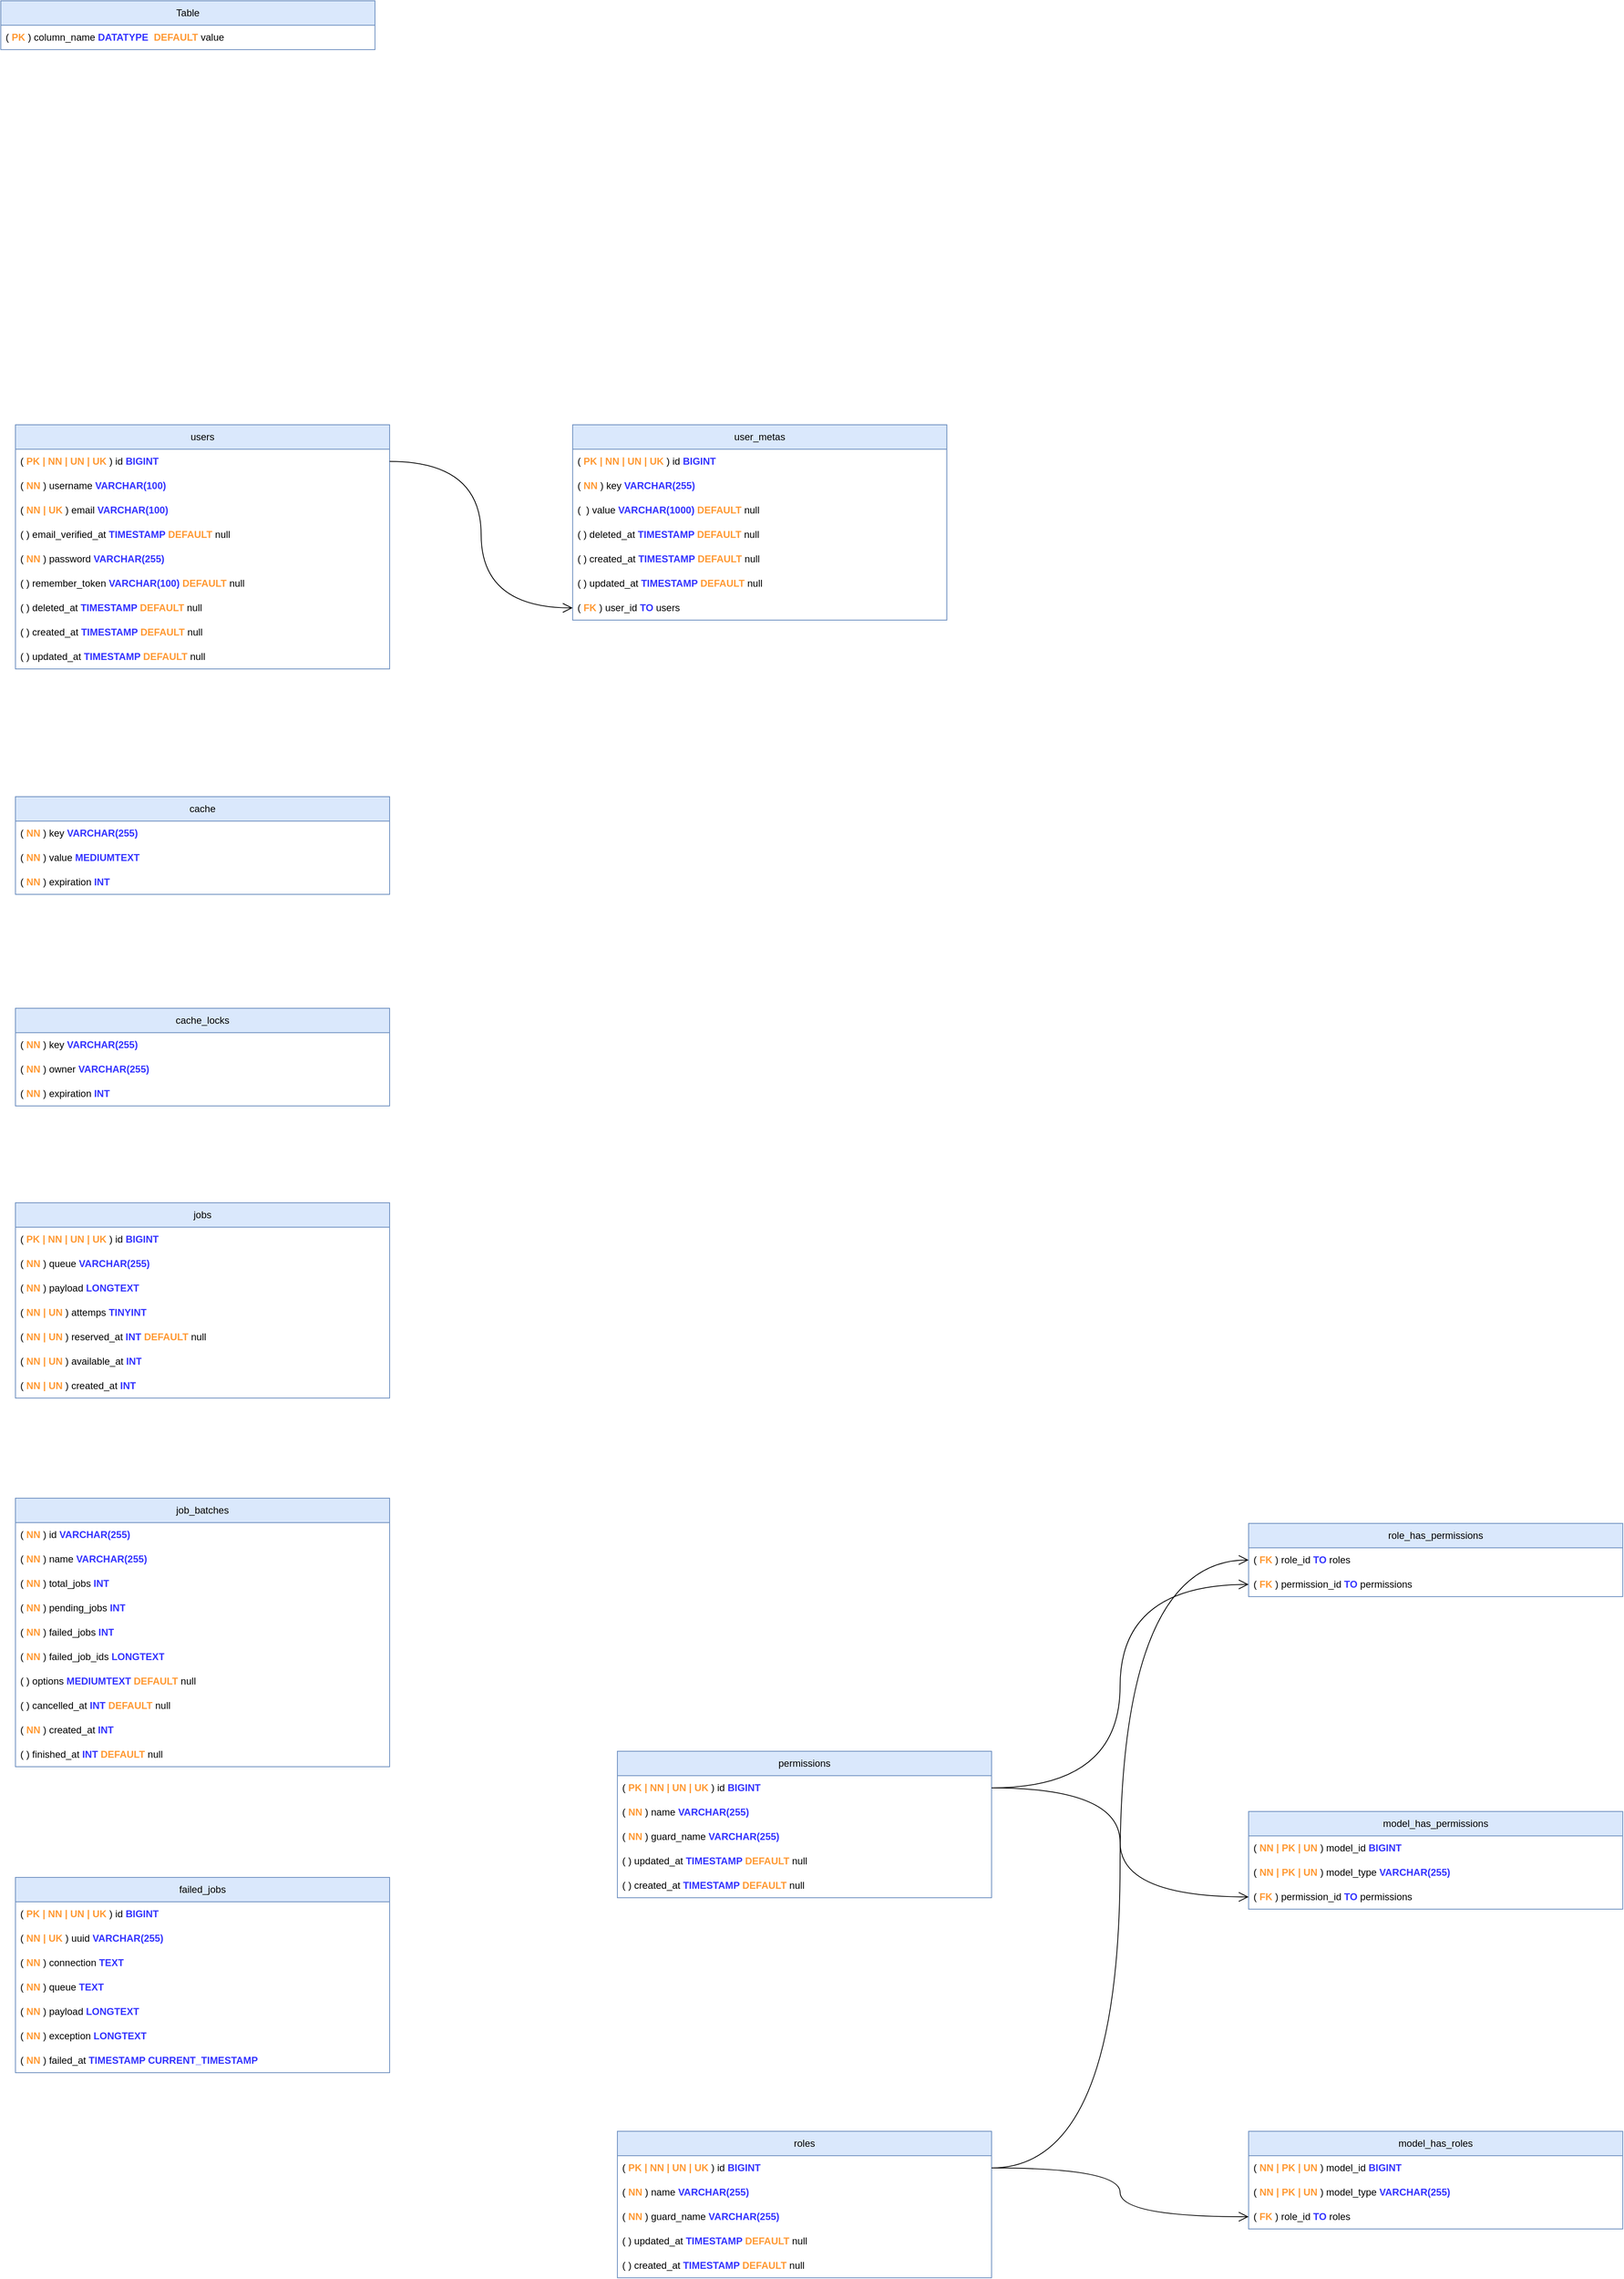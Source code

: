 <mxfile version="24.7.8">
  <diagram name="Page-1" id="3j2AZnARL1HtLY9gGgLd">
    <mxGraphModel dx="5288" dy="3100" grid="0" gridSize="10" guides="1" tooltips="1" connect="1" arrows="1" fold="1" page="0" pageScale="1" pageWidth="850" pageHeight="1100" math="0" shadow="0">
      <root>
        <mxCell id="0" />
        <mxCell id="1" parent="0" />
        <mxCell id="geVRlcG6J-Vu5tAKDh4D-1" value="Table" style="swimlane;fontStyle=0;childLayout=stackLayout;horizontal=1;startSize=30;horizontalStack=0;resizeParent=1;resizeParentMax=0;resizeLast=0;collapsible=1;marginBottom=0;whiteSpace=wrap;html=1;fontFamily=Helvetica;fillColor=#dae8fc;strokeColor=#6c8ebf;" parent="1" vertex="1">
          <mxGeometry x="43" y="-268" width="460" height="60" as="geometry" />
        </mxCell>
        <mxCell id="geVRlcG6J-Vu5tAKDh4D-2" value="(&lt;b&gt;&lt;font color=&quot;#ff9933&quot;&gt; PK &lt;/font&gt;&lt;/b&gt;) column_name &lt;font color=&quot;#3333ff&quot;&gt;&lt;b&gt;DATATYPE&lt;/b&gt;&lt;/font&gt;&amp;nbsp; &lt;font color=&quot;#ff9933&quot;&gt;&lt;b&gt;DEFAULT&lt;/b&gt;&lt;/font&gt; value" style="text;strokeColor=none;fillColor=none;align=left;verticalAlign=middle;spacingLeft=4;spacingRight=4;overflow=hidden;points=[[0,0.5],[1,0.5]];portConstraint=eastwest;rotatable=0;whiteSpace=wrap;html=1;fontFamily=Helvetica;" parent="geVRlcG6J-Vu5tAKDh4D-1" vertex="1">
          <mxGeometry y="30" width="460" height="30" as="geometry" />
        </mxCell>
        <mxCell id="geVRlcG6J-Vu5tAKDh4D-6" value="users" style="swimlane;fontStyle=0;childLayout=stackLayout;horizontal=1;startSize=30;horizontalStack=0;resizeParent=1;resizeParentMax=0;resizeLast=0;collapsible=1;marginBottom=0;whiteSpace=wrap;html=1;fontFamily=Helvetica;fillColor=#dae8fc;strokeColor=#6c8ebf;" parent="1" vertex="1">
          <mxGeometry x="61" y="253" width="460" height="300" as="geometry" />
        </mxCell>
        <mxCell id="geVRlcG6J-Vu5tAKDh4D-7" value="(&lt;b&gt;&lt;font color=&quot;#ff9933&quot;&gt; PK | NN | UN | UK &lt;/font&gt;&lt;/b&gt;) id &lt;font color=&quot;#3333ff&quot;&gt;&lt;b&gt;BIGINT&lt;/b&gt;&lt;/font&gt;" style="text;strokeColor=none;fillColor=none;align=left;verticalAlign=middle;spacingLeft=4;spacingRight=4;overflow=hidden;points=[[0,0.5],[1,0.5]];portConstraint=eastwest;rotatable=0;whiteSpace=wrap;html=1;fontFamily=Helvetica;" parent="geVRlcG6J-Vu5tAKDh4D-6" vertex="1">
          <mxGeometry y="30" width="460" height="30" as="geometry" />
        </mxCell>
        <mxCell id="geVRlcG6J-Vu5tAKDh4D-8" value="(&lt;b&gt;&lt;font color=&quot;#ff9933&quot;&gt; NN &lt;/font&gt;&lt;/b&gt;) username&amp;nbsp;&lt;font color=&quot;#3333ff&quot;&gt;&lt;b&gt;VARCHAR(100)&lt;/b&gt;&lt;/font&gt;" style="text;strokeColor=none;fillColor=none;align=left;verticalAlign=middle;spacingLeft=4;spacingRight=4;overflow=hidden;points=[[0,0.5],[1,0.5]];portConstraint=eastwest;rotatable=0;whiteSpace=wrap;html=1;fontFamily=Helvetica;" parent="geVRlcG6J-Vu5tAKDh4D-6" vertex="1">
          <mxGeometry y="60" width="460" height="30" as="geometry" />
        </mxCell>
        <mxCell id="geVRlcG6J-Vu5tAKDh4D-9" value="(&lt;b&gt;&lt;font color=&quot;#ff9933&quot;&gt; NN | UK &lt;/font&gt;&lt;/b&gt;) email &lt;font color=&quot;#3333ff&quot;&gt;&lt;b&gt;VARCHAR(100)&lt;/b&gt;&lt;/font&gt;" style="text;strokeColor=none;fillColor=none;align=left;verticalAlign=middle;spacingLeft=4;spacingRight=4;overflow=hidden;points=[[0,0.5],[1,0.5]];portConstraint=eastwest;rotatable=0;whiteSpace=wrap;html=1;fontFamily=Helvetica;" parent="geVRlcG6J-Vu5tAKDh4D-6" vertex="1">
          <mxGeometry y="90" width="460" height="30" as="geometry" />
        </mxCell>
        <mxCell id="geVRlcG6J-Vu5tAKDh4D-10" value="(&lt;b&gt;&lt;font color=&quot;#ff9933&quot;&gt; &lt;/font&gt;&lt;/b&gt;) email_verified_at &lt;font color=&quot;#3333ff&quot;&gt;&lt;b&gt;TIMESTAMP &lt;/b&gt;&lt;/font&gt;&lt;font color=&quot;#ff9933&quot;&gt;&lt;b&gt;DEFAULT&lt;/b&gt;&lt;/font&gt; null" style="text;strokeColor=none;fillColor=none;align=left;verticalAlign=middle;spacingLeft=4;spacingRight=4;overflow=hidden;points=[[0,0.5],[1,0.5]];portConstraint=eastwest;rotatable=0;whiteSpace=wrap;html=1;fontFamily=Helvetica;" parent="geVRlcG6J-Vu5tAKDh4D-6" vertex="1">
          <mxGeometry y="120" width="460" height="30" as="geometry" />
        </mxCell>
        <mxCell id="geVRlcG6J-Vu5tAKDh4D-11" value="(&lt;b&gt;&lt;font color=&quot;#ff9933&quot;&gt; NN &lt;/font&gt;&lt;/b&gt;) password &lt;font color=&quot;#3333ff&quot;&gt;&lt;b&gt;VARCHAR(255)&lt;/b&gt;&lt;/font&gt;" style="text;strokeColor=none;fillColor=none;align=left;verticalAlign=middle;spacingLeft=4;spacingRight=4;overflow=hidden;points=[[0,0.5],[1,0.5]];portConstraint=eastwest;rotatable=0;whiteSpace=wrap;html=1;fontFamily=Helvetica;" parent="geVRlcG6J-Vu5tAKDh4D-6" vertex="1">
          <mxGeometry y="150" width="460" height="30" as="geometry" />
        </mxCell>
        <mxCell id="geVRlcG6J-Vu5tAKDh4D-13" value="(&lt;b&gt;&lt;font color=&quot;#ff9933&quot;&gt; &lt;/font&gt;&lt;/b&gt;) remember_token &lt;font color=&quot;#3333ff&quot;&gt;&lt;b&gt;VARCHAR(100) &lt;/b&gt;&lt;/font&gt;&lt;font color=&quot;#ff9933&quot;&gt;&lt;b&gt;DEFAULT&lt;/b&gt;&lt;/font&gt; null" style="text;strokeColor=none;fillColor=none;align=left;verticalAlign=middle;spacingLeft=4;spacingRight=4;overflow=hidden;points=[[0,0.5],[1,0.5]];portConstraint=eastwest;rotatable=0;whiteSpace=wrap;html=1;fontFamily=Helvetica;" parent="geVRlcG6J-Vu5tAKDh4D-6" vertex="1">
          <mxGeometry y="180" width="460" height="30" as="geometry" />
        </mxCell>
        <mxCell id="geVRlcG6J-Vu5tAKDh4D-14" value="(&lt;b&gt;&lt;font color=&quot;#ff9933&quot;&gt; &lt;/font&gt;&lt;/b&gt;) deleted_at &lt;font color=&quot;#3333ff&quot;&gt;&lt;b&gt;TIMESTAMP &lt;/b&gt;&lt;/font&gt;&lt;font color=&quot;#ff9933&quot;&gt;&lt;b&gt;DEFAULT&lt;/b&gt;&lt;/font&gt; null" style="text;strokeColor=none;fillColor=none;align=left;verticalAlign=middle;spacingLeft=4;spacingRight=4;overflow=hidden;points=[[0,0.5],[1,0.5]];portConstraint=eastwest;rotatable=0;whiteSpace=wrap;html=1;fontFamily=Helvetica;" parent="geVRlcG6J-Vu5tAKDh4D-6" vertex="1">
          <mxGeometry y="210" width="460" height="30" as="geometry" />
        </mxCell>
        <mxCell id="geVRlcG6J-Vu5tAKDh4D-15" value="(&lt;b&gt;&lt;font color=&quot;#ff9933&quot;&gt; &lt;/font&gt;&lt;/b&gt;) created_at &lt;font color=&quot;#3333ff&quot;&gt;&lt;b&gt;TIMESTAMP &lt;/b&gt;&lt;/font&gt;&lt;font color=&quot;#ff9933&quot;&gt;&lt;b&gt;DEFAULT&lt;/b&gt;&lt;/font&gt; null" style="text;strokeColor=none;fillColor=none;align=left;verticalAlign=middle;spacingLeft=4;spacingRight=4;overflow=hidden;points=[[0,0.5],[1,0.5]];portConstraint=eastwest;rotatable=0;whiteSpace=wrap;html=1;fontFamily=Helvetica;" parent="geVRlcG6J-Vu5tAKDh4D-6" vertex="1">
          <mxGeometry y="240" width="460" height="30" as="geometry" />
        </mxCell>
        <mxCell id="geVRlcG6J-Vu5tAKDh4D-16" value="(&lt;b&gt;&lt;font color=&quot;#ff9933&quot;&gt; &lt;/font&gt;&lt;/b&gt;) updated_at &lt;font color=&quot;#3333ff&quot;&gt;&lt;b&gt;TIMESTAMP &lt;/b&gt;&lt;/font&gt;&lt;font color=&quot;#ff9933&quot;&gt;&lt;b&gt;DEFAULT&lt;/b&gt;&lt;/font&gt; null" style="text;strokeColor=none;fillColor=none;align=left;verticalAlign=middle;spacingLeft=4;spacingRight=4;overflow=hidden;points=[[0,0.5],[1,0.5]];portConstraint=eastwest;rotatable=0;whiteSpace=wrap;html=1;fontFamily=Helvetica;" parent="geVRlcG6J-Vu5tAKDh4D-6" vertex="1">
          <mxGeometry y="270" width="460" height="30" as="geometry" />
        </mxCell>
        <mxCell id="geVRlcG6J-Vu5tAKDh4D-28" value="cache" style="swimlane;fontStyle=0;childLayout=stackLayout;horizontal=1;startSize=30;horizontalStack=0;resizeParent=1;resizeParentMax=0;resizeLast=0;collapsible=1;marginBottom=0;whiteSpace=wrap;html=1;fontFamily=Helvetica;fillColor=#dae8fc;strokeColor=#6c8ebf;" parent="1" vertex="1">
          <mxGeometry x="61" y="710" width="460" height="120" as="geometry" />
        </mxCell>
        <mxCell id="geVRlcG6J-Vu5tAKDh4D-29" value="(&lt;b&gt;&lt;font color=&quot;#ff9933&quot;&gt; NN &lt;/font&gt;&lt;/b&gt;) key &lt;font color=&quot;#3333ff&quot;&gt;&lt;b&gt;VARCHAR(255)&lt;/b&gt;&lt;/font&gt;" style="text;strokeColor=none;fillColor=none;align=left;verticalAlign=middle;spacingLeft=4;spacingRight=4;overflow=hidden;points=[[0,0.5],[1,0.5]];portConstraint=eastwest;rotatable=0;whiteSpace=wrap;html=1;fontFamily=Helvetica;" parent="geVRlcG6J-Vu5tAKDh4D-28" vertex="1">
          <mxGeometry y="30" width="460" height="30" as="geometry" />
        </mxCell>
        <mxCell id="geVRlcG6J-Vu5tAKDh4D-30" value="(&lt;b&gt;&lt;font color=&quot;#ff9933&quot;&gt; NN &lt;/font&gt;&lt;/b&gt;) value &lt;font color=&quot;#3333ff&quot;&gt;&lt;b&gt;MEDIUMTEXT&lt;/b&gt;&lt;/font&gt;" style="text;strokeColor=none;fillColor=none;align=left;verticalAlign=middle;spacingLeft=4;spacingRight=4;overflow=hidden;points=[[0,0.5],[1,0.5]];portConstraint=eastwest;rotatable=0;whiteSpace=wrap;html=1;fontFamily=Helvetica;" parent="geVRlcG6J-Vu5tAKDh4D-28" vertex="1">
          <mxGeometry y="60" width="460" height="30" as="geometry" />
        </mxCell>
        <mxCell id="geVRlcG6J-Vu5tAKDh4D-31" value="(&lt;b&gt;&lt;font color=&quot;#ff9933&quot;&gt; NN &lt;/font&gt;&lt;/b&gt;) expiration &lt;font color=&quot;#3333ff&quot;&gt;&lt;b&gt;INT&lt;/b&gt;&lt;/font&gt;" style="text;strokeColor=none;fillColor=none;align=left;verticalAlign=middle;spacingLeft=4;spacingRight=4;overflow=hidden;points=[[0,0.5],[1,0.5]];portConstraint=eastwest;rotatable=0;whiteSpace=wrap;html=1;fontFamily=Helvetica;" parent="geVRlcG6J-Vu5tAKDh4D-28" vertex="1">
          <mxGeometry y="90" width="460" height="30" as="geometry" />
        </mxCell>
        <mxCell id="geVRlcG6J-Vu5tAKDh4D-36" value="cache_locks" style="swimlane;fontStyle=0;childLayout=stackLayout;horizontal=1;startSize=30;horizontalStack=0;resizeParent=1;resizeParentMax=0;resizeLast=0;collapsible=1;marginBottom=0;whiteSpace=wrap;html=1;fontFamily=Helvetica;fillColor=#dae8fc;strokeColor=#6c8ebf;" parent="1" vertex="1">
          <mxGeometry x="61" y="970" width="460" height="120" as="geometry" />
        </mxCell>
        <mxCell id="geVRlcG6J-Vu5tAKDh4D-37" value="(&lt;b&gt;&lt;font color=&quot;#ff9933&quot;&gt; NN &lt;/font&gt;&lt;/b&gt;) key &lt;font color=&quot;#3333ff&quot;&gt;&lt;b&gt;VARCHAR(255)&lt;/b&gt;&lt;/font&gt;" style="text;strokeColor=none;fillColor=none;align=left;verticalAlign=middle;spacingLeft=4;spacingRight=4;overflow=hidden;points=[[0,0.5],[1,0.5]];portConstraint=eastwest;rotatable=0;whiteSpace=wrap;html=1;fontFamily=Helvetica;" parent="geVRlcG6J-Vu5tAKDh4D-36" vertex="1">
          <mxGeometry y="30" width="460" height="30" as="geometry" />
        </mxCell>
        <mxCell id="geVRlcG6J-Vu5tAKDh4D-38" value="(&lt;b&gt;&lt;font color=&quot;#ff9933&quot;&gt; NN &lt;/font&gt;&lt;/b&gt;) owner &lt;font color=&quot;#3333ff&quot;&gt;&lt;b&gt;VARCHAR(255)&lt;/b&gt;&lt;/font&gt;" style="text;strokeColor=none;fillColor=none;align=left;verticalAlign=middle;spacingLeft=4;spacingRight=4;overflow=hidden;points=[[0,0.5],[1,0.5]];portConstraint=eastwest;rotatable=0;whiteSpace=wrap;html=1;fontFamily=Helvetica;" parent="geVRlcG6J-Vu5tAKDh4D-36" vertex="1">
          <mxGeometry y="60" width="460" height="30" as="geometry" />
        </mxCell>
        <mxCell id="geVRlcG6J-Vu5tAKDh4D-39" value="(&lt;b&gt;&lt;font color=&quot;#ff9933&quot;&gt; NN &lt;/font&gt;&lt;/b&gt;) expiration &lt;font color=&quot;#3333ff&quot;&gt;&lt;b&gt;INT&lt;/b&gt;&lt;/font&gt;" style="text;strokeColor=none;fillColor=none;align=left;verticalAlign=middle;spacingLeft=4;spacingRight=4;overflow=hidden;points=[[0,0.5],[1,0.5]];portConstraint=eastwest;rotatable=0;whiteSpace=wrap;html=1;fontFamily=Helvetica;" parent="geVRlcG6J-Vu5tAKDh4D-36" vertex="1">
          <mxGeometry y="90" width="460" height="30" as="geometry" />
        </mxCell>
        <mxCell id="geVRlcG6J-Vu5tAKDh4D-41" value="jobs" style="swimlane;fontStyle=0;childLayout=stackLayout;horizontal=1;startSize=30;horizontalStack=0;resizeParent=1;resizeParentMax=0;resizeLast=0;collapsible=1;marginBottom=0;whiteSpace=wrap;html=1;fontFamily=Helvetica;fillColor=#dae8fc;strokeColor=#6c8ebf;" parent="1" vertex="1">
          <mxGeometry x="61" y="1209" width="460" height="240" as="geometry" />
        </mxCell>
        <mxCell id="geVRlcG6J-Vu5tAKDh4D-45" value="(&lt;b&gt;&lt;font color=&quot;#ff9933&quot;&gt; PK | NN | UN | UK &lt;/font&gt;&lt;/b&gt;) id &lt;font color=&quot;#3333ff&quot;&gt;&lt;b&gt;BIGINT&lt;/b&gt;&lt;/font&gt;" style="text;strokeColor=none;fillColor=none;align=left;verticalAlign=middle;spacingLeft=4;spacingRight=4;overflow=hidden;points=[[0,0.5],[1,0.5]];portConstraint=eastwest;rotatable=0;whiteSpace=wrap;html=1;fontFamily=Helvetica;" parent="geVRlcG6J-Vu5tAKDh4D-41" vertex="1">
          <mxGeometry y="30" width="460" height="30" as="geometry" />
        </mxCell>
        <mxCell id="geVRlcG6J-Vu5tAKDh4D-42" value="(&lt;b&gt;&lt;font color=&quot;#ff9933&quot;&gt; NN &lt;/font&gt;&lt;/b&gt;) queue &lt;font color=&quot;#3333ff&quot;&gt;&lt;b&gt;VARCHAR(255)&lt;/b&gt;&lt;/font&gt;" style="text;strokeColor=none;fillColor=none;align=left;verticalAlign=middle;spacingLeft=4;spacingRight=4;overflow=hidden;points=[[0,0.5],[1,0.5]];portConstraint=eastwest;rotatable=0;whiteSpace=wrap;html=1;fontFamily=Helvetica;" parent="geVRlcG6J-Vu5tAKDh4D-41" vertex="1">
          <mxGeometry y="60" width="460" height="30" as="geometry" />
        </mxCell>
        <mxCell id="geVRlcG6J-Vu5tAKDh4D-43" value="(&lt;b&gt;&lt;font color=&quot;#ff9933&quot;&gt; NN &lt;/font&gt;&lt;/b&gt;) payload &lt;font color=&quot;#3333ff&quot;&gt;&lt;b&gt;LONGTEXT&lt;/b&gt;&lt;/font&gt;" style="text;strokeColor=none;fillColor=none;align=left;verticalAlign=middle;spacingLeft=4;spacingRight=4;overflow=hidden;points=[[0,0.5],[1,0.5]];portConstraint=eastwest;rotatable=0;whiteSpace=wrap;html=1;fontFamily=Helvetica;" parent="geVRlcG6J-Vu5tAKDh4D-41" vertex="1">
          <mxGeometry y="90" width="460" height="30" as="geometry" />
        </mxCell>
        <mxCell id="geVRlcG6J-Vu5tAKDh4D-44" value="(&lt;b&gt;&lt;font color=&quot;#ff9933&quot;&gt; NN | UN &lt;/font&gt;&lt;/b&gt;) attemps &lt;font color=&quot;#3333ff&quot;&gt;&lt;b&gt;TINYINT&lt;/b&gt;&lt;/font&gt;" style="text;strokeColor=none;fillColor=none;align=left;verticalAlign=middle;spacingLeft=4;spacingRight=4;overflow=hidden;points=[[0,0.5],[1,0.5]];portConstraint=eastwest;rotatable=0;whiteSpace=wrap;html=1;fontFamily=Helvetica;" parent="geVRlcG6J-Vu5tAKDh4D-41" vertex="1">
          <mxGeometry y="120" width="460" height="30" as="geometry" />
        </mxCell>
        <mxCell id="geVRlcG6J-Vu5tAKDh4D-47" value="(&lt;b&gt;&lt;font color=&quot;#ff9933&quot;&gt; NN | UN &lt;/font&gt;&lt;/b&gt;) reserved_at &lt;font color=&quot;#3333ff&quot;&gt;&lt;b&gt;INT&lt;/b&gt;&lt;/font&gt; &lt;font color=&quot;#3333ff&quot;&gt;&lt;b&gt;&lt;/b&gt;&lt;/font&gt;&lt;font color=&quot;#ff9933&quot;&gt;&lt;b&gt;DEFAULT&lt;/b&gt;&lt;/font&gt; null" style="text;strokeColor=none;fillColor=none;align=left;verticalAlign=middle;spacingLeft=4;spacingRight=4;overflow=hidden;points=[[0,0.5],[1,0.5]];portConstraint=eastwest;rotatable=0;whiteSpace=wrap;html=1;fontFamily=Helvetica;" parent="geVRlcG6J-Vu5tAKDh4D-41" vertex="1">
          <mxGeometry y="150" width="460" height="30" as="geometry" />
        </mxCell>
        <mxCell id="geVRlcG6J-Vu5tAKDh4D-48" value="(&lt;b&gt;&lt;font color=&quot;#ff9933&quot;&gt; NN | UN &lt;/font&gt;&lt;/b&gt;) available_at &lt;font color=&quot;#3333ff&quot;&gt;&lt;b&gt;INT&lt;/b&gt;&lt;/font&gt;" style="text;strokeColor=none;fillColor=none;align=left;verticalAlign=middle;spacingLeft=4;spacingRight=4;overflow=hidden;points=[[0,0.5],[1,0.5]];portConstraint=eastwest;rotatable=0;whiteSpace=wrap;html=1;fontFamily=Helvetica;" parent="geVRlcG6J-Vu5tAKDh4D-41" vertex="1">
          <mxGeometry y="180" width="460" height="30" as="geometry" />
        </mxCell>
        <mxCell id="geVRlcG6J-Vu5tAKDh4D-49" value="(&lt;b&gt;&lt;font color=&quot;#ff9933&quot;&gt; NN | UN &lt;/font&gt;&lt;/b&gt;) created_at &lt;font color=&quot;#3333ff&quot;&gt;&lt;b&gt;INT&lt;/b&gt;&lt;/font&gt;" style="text;strokeColor=none;fillColor=none;align=left;verticalAlign=middle;spacingLeft=4;spacingRight=4;overflow=hidden;points=[[0,0.5],[1,0.5]];portConstraint=eastwest;rotatable=0;whiteSpace=wrap;html=1;fontFamily=Helvetica;" parent="geVRlcG6J-Vu5tAKDh4D-41" vertex="1">
          <mxGeometry y="210" width="460" height="30" as="geometry" />
        </mxCell>
        <mxCell id="geVRlcG6J-Vu5tAKDh4D-50" value="job_batches" style="swimlane;fontStyle=0;childLayout=stackLayout;horizontal=1;startSize=30;horizontalStack=0;resizeParent=1;resizeParentMax=0;resizeLast=0;collapsible=1;marginBottom=0;whiteSpace=wrap;html=1;fontFamily=Helvetica;fillColor=#dae8fc;strokeColor=#6c8ebf;" parent="1" vertex="1">
          <mxGeometry x="61" y="1572" width="460" height="330" as="geometry" />
        </mxCell>
        <mxCell id="geVRlcG6J-Vu5tAKDh4D-58" value="(&lt;b&gt;&lt;font color=&quot;#ff9933&quot;&gt; NN &lt;/font&gt;&lt;/b&gt;) id &lt;font color=&quot;#3333ff&quot;&gt;&lt;b&gt;VARCHAR(255)&lt;/b&gt;&lt;/font&gt;" style="text;strokeColor=none;fillColor=none;align=left;verticalAlign=middle;spacingLeft=4;spacingRight=4;overflow=hidden;points=[[0,0.5],[1,0.5]];portConstraint=eastwest;rotatable=0;whiteSpace=wrap;html=1;fontFamily=Helvetica;" parent="geVRlcG6J-Vu5tAKDh4D-50" vertex="1">
          <mxGeometry y="30" width="460" height="30" as="geometry" />
        </mxCell>
        <mxCell id="geVRlcG6J-Vu5tAKDh4D-59" value="(&lt;b&gt;&lt;font color=&quot;#ff9933&quot;&gt; NN &lt;/font&gt;&lt;/b&gt;) name &lt;font color=&quot;#3333ff&quot;&gt;&lt;b&gt;VARCHAR(255)&lt;/b&gt;&lt;/font&gt;" style="text;strokeColor=none;fillColor=none;align=left;verticalAlign=middle;spacingLeft=4;spacingRight=4;overflow=hidden;points=[[0,0.5],[1,0.5]];portConstraint=eastwest;rotatable=0;whiteSpace=wrap;html=1;fontFamily=Helvetica;" parent="geVRlcG6J-Vu5tAKDh4D-50" vertex="1">
          <mxGeometry y="60" width="460" height="30" as="geometry" />
        </mxCell>
        <mxCell id="geVRlcG6J-Vu5tAKDh4D-60" value="(&lt;b&gt;&lt;font color=&quot;#ff9933&quot;&gt; NN &lt;/font&gt;&lt;/b&gt;) total_jobs &lt;font color=&quot;#3333ff&quot;&gt;&lt;b&gt;INT&lt;/b&gt;&lt;/font&gt;" style="text;strokeColor=none;fillColor=none;align=left;verticalAlign=middle;spacingLeft=4;spacingRight=4;overflow=hidden;points=[[0,0.5],[1,0.5]];portConstraint=eastwest;rotatable=0;whiteSpace=wrap;html=1;fontFamily=Helvetica;" parent="geVRlcG6J-Vu5tAKDh4D-50" vertex="1">
          <mxGeometry y="90" width="460" height="30" as="geometry" />
        </mxCell>
        <mxCell id="geVRlcG6J-Vu5tAKDh4D-61" value="(&lt;b&gt;&lt;font color=&quot;#ff9933&quot;&gt; NN &lt;/font&gt;&lt;/b&gt;) pending_jobs &lt;font color=&quot;#3333ff&quot;&gt;&lt;b&gt;INT&lt;/b&gt;&lt;/font&gt;" style="text;strokeColor=none;fillColor=none;align=left;verticalAlign=middle;spacingLeft=4;spacingRight=4;overflow=hidden;points=[[0,0.5],[1,0.5]];portConstraint=eastwest;rotatable=0;whiteSpace=wrap;html=1;fontFamily=Helvetica;" parent="geVRlcG6J-Vu5tAKDh4D-50" vertex="1">
          <mxGeometry y="120" width="460" height="30" as="geometry" />
        </mxCell>
        <mxCell id="geVRlcG6J-Vu5tAKDh4D-62" value="(&lt;b&gt;&lt;font color=&quot;#ff9933&quot;&gt; NN &lt;/font&gt;&lt;/b&gt;) failed_jobs &lt;font color=&quot;#3333ff&quot;&gt;&lt;b&gt;INT&lt;/b&gt;&lt;/font&gt;" style="text;strokeColor=none;fillColor=none;align=left;verticalAlign=middle;spacingLeft=4;spacingRight=4;overflow=hidden;points=[[0,0.5],[1,0.5]];portConstraint=eastwest;rotatable=0;whiteSpace=wrap;html=1;fontFamily=Helvetica;" parent="geVRlcG6J-Vu5tAKDh4D-50" vertex="1">
          <mxGeometry y="150" width="460" height="30" as="geometry" />
        </mxCell>
        <mxCell id="geVRlcG6J-Vu5tAKDh4D-63" value="(&lt;b&gt;&lt;font color=&quot;#ff9933&quot;&gt; NN &lt;/font&gt;&lt;/b&gt;) failed_job_ids &lt;font color=&quot;#3333ff&quot;&gt;&lt;b&gt;LONGTEXT&lt;/b&gt;&lt;/font&gt;" style="text;strokeColor=none;fillColor=none;align=left;verticalAlign=middle;spacingLeft=4;spacingRight=4;overflow=hidden;points=[[0,0.5],[1,0.5]];portConstraint=eastwest;rotatable=0;whiteSpace=wrap;html=1;fontFamily=Helvetica;" parent="geVRlcG6J-Vu5tAKDh4D-50" vertex="1">
          <mxGeometry y="180" width="460" height="30" as="geometry" />
        </mxCell>
        <mxCell id="geVRlcG6J-Vu5tAKDh4D-65" value="(&lt;b&gt;&lt;font color=&quot;#ff9933&quot;&gt; &lt;/font&gt;&lt;/b&gt;) options &lt;font color=&quot;#3333ff&quot;&gt;&lt;b&gt;MEDIUMTEXT&lt;/b&gt;&lt;/font&gt; &lt;font color=&quot;#ff9933&quot;&gt;&lt;b&gt;DEFAULT&lt;/b&gt;&lt;/font&gt; null" style="text;strokeColor=none;fillColor=none;align=left;verticalAlign=middle;spacingLeft=4;spacingRight=4;overflow=hidden;points=[[0,0.5],[1,0.5]];portConstraint=eastwest;rotatable=0;whiteSpace=wrap;html=1;fontFamily=Helvetica;" parent="geVRlcG6J-Vu5tAKDh4D-50" vertex="1">
          <mxGeometry y="210" width="460" height="30" as="geometry" />
        </mxCell>
        <mxCell id="geVRlcG6J-Vu5tAKDh4D-64" value="(&lt;b&gt;&lt;font color=&quot;#ff9933&quot;&gt; &lt;/font&gt;&lt;/b&gt;) cancelled_at &lt;font color=&quot;#3333ff&quot;&gt;&lt;b&gt;INT &lt;/b&gt;&lt;/font&gt;&lt;font color=&quot;#ff9933&quot;&gt;&lt;b&gt;DEFAULT&lt;/b&gt;&lt;/font&gt; null" style="text;strokeColor=none;fillColor=none;align=left;verticalAlign=middle;spacingLeft=4;spacingRight=4;overflow=hidden;points=[[0,0.5],[1,0.5]];portConstraint=eastwest;rotatable=0;whiteSpace=wrap;html=1;fontFamily=Helvetica;" parent="geVRlcG6J-Vu5tAKDh4D-50" vertex="1">
          <mxGeometry y="240" width="460" height="30" as="geometry" />
        </mxCell>
        <mxCell id="geVRlcG6J-Vu5tAKDh4D-66" value="(&lt;b&gt;&lt;font color=&quot;#ff9933&quot;&gt; NN &lt;/font&gt;&lt;/b&gt;) created_at&lt;font color=&quot;#3333ff&quot;&gt;&lt;b&gt; INT&lt;/b&gt;&lt;/font&gt;" style="text;strokeColor=none;fillColor=none;align=left;verticalAlign=middle;spacingLeft=4;spacingRight=4;overflow=hidden;points=[[0,0.5],[1,0.5]];portConstraint=eastwest;rotatable=0;whiteSpace=wrap;html=1;fontFamily=Helvetica;" parent="geVRlcG6J-Vu5tAKDh4D-50" vertex="1">
          <mxGeometry y="270" width="460" height="30" as="geometry" />
        </mxCell>
        <mxCell id="geVRlcG6J-Vu5tAKDh4D-67" value="(&lt;b&gt;&lt;font color=&quot;#ff9933&quot;&gt; &lt;/font&gt;&lt;/b&gt;) finished_at &lt;font color=&quot;#3333ff&quot;&gt;&lt;b&gt;INT &lt;/b&gt;&lt;/font&gt;&lt;font color=&quot;#ff9933&quot;&gt;&lt;b&gt;DEFAULT&lt;/b&gt;&lt;/font&gt; null" style="text;strokeColor=none;fillColor=none;align=left;verticalAlign=middle;spacingLeft=4;spacingRight=4;overflow=hidden;points=[[0,0.5],[1,0.5]];portConstraint=eastwest;rotatable=0;whiteSpace=wrap;html=1;fontFamily=Helvetica;" parent="geVRlcG6J-Vu5tAKDh4D-50" vertex="1">
          <mxGeometry y="300" width="460" height="30" as="geometry" />
        </mxCell>
        <mxCell id="geVRlcG6J-Vu5tAKDh4D-79" value="failed_jobs" style="swimlane;fontStyle=0;childLayout=stackLayout;horizontal=1;startSize=30;horizontalStack=0;resizeParent=1;resizeParentMax=0;resizeLast=0;collapsible=1;marginBottom=0;whiteSpace=wrap;html=1;fontFamily=Helvetica;fillColor=#dae8fc;strokeColor=#6c8ebf;" parent="1" vertex="1">
          <mxGeometry x="61" y="2038" width="460" height="240" as="geometry" />
        </mxCell>
        <mxCell id="geVRlcG6J-Vu5tAKDh4D-91" value="(&lt;b&gt;&lt;font color=&quot;#ff9933&quot;&gt; PK | NN | UN | UK &lt;/font&gt;&lt;/b&gt;) id &lt;font color=&quot;#3333ff&quot;&gt;&lt;b&gt;BIGINT&lt;/b&gt;&lt;/font&gt;" style="text;strokeColor=none;fillColor=none;align=left;verticalAlign=middle;spacingLeft=4;spacingRight=4;overflow=hidden;points=[[0,0.5],[1,0.5]];portConstraint=eastwest;rotatable=0;whiteSpace=wrap;html=1;fontFamily=Helvetica;" parent="geVRlcG6J-Vu5tAKDh4D-79" vertex="1">
          <mxGeometry y="30" width="460" height="30" as="geometry" />
        </mxCell>
        <mxCell id="geVRlcG6J-Vu5tAKDh4D-81" value="(&lt;b&gt;&lt;font color=&quot;#ff9933&quot;&gt; NN | UK &lt;/font&gt;&lt;/b&gt;) uuid &lt;font color=&quot;#3333ff&quot;&gt;&lt;b&gt;VARCHAR(255)&lt;/b&gt;&lt;/font&gt;" style="text;strokeColor=none;fillColor=none;align=left;verticalAlign=middle;spacingLeft=4;spacingRight=4;overflow=hidden;points=[[0,0.5],[1,0.5]];portConstraint=eastwest;rotatable=0;whiteSpace=wrap;html=1;fontFamily=Helvetica;" parent="geVRlcG6J-Vu5tAKDh4D-79" vertex="1">
          <mxGeometry y="60" width="460" height="30" as="geometry" />
        </mxCell>
        <mxCell id="geVRlcG6J-Vu5tAKDh4D-82" value="(&lt;b&gt;&lt;font color=&quot;#ff9933&quot;&gt; NN &lt;/font&gt;&lt;/b&gt;) connection &lt;font color=&quot;#3333ff&quot;&gt;&lt;b&gt;TEXT&lt;/b&gt;&lt;/font&gt;" style="text;strokeColor=none;fillColor=none;align=left;verticalAlign=middle;spacingLeft=4;spacingRight=4;overflow=hidden;points=[[0,0.5],[1,0.5]];portConstraint=eastwest;rotatable=0;whiteSpace=wrap;html=1;fontFamily=Helvetica;" parent="geVRlcG6J-Vu5tAKDh4D-79" vertex="1">
          <mxGeometry y="90" width="460" height="30" as="geometry" />
        </mxCell>
        <mxCell id="geVRlcG6J-Vu5tAKDh4D-92" value="(&lt;b&gt;&lt;font color=&quot;#ff9933&quot;&gt; NN &lt;/font&gt;&lt;/b&gt;) queue &lt;font color=&quot;#3333ff&quot;&gt;&lt;b&gt;TEXT&lt;/b&gt;&lt;/font&gt;" style="text;strokeColor=none;fillColor=none;align=left;verticalAlign=middle;spacingLeft=4;spacingRight=4;overflow=hidden;points=[[0,0.5],[1,0.5]];portConstraint=eastwest;rotatable=0;whiteSpace=wrap;html=1;fontFamily=Helvetica;" parent="geVRlcG6J-Vu5tAKDh4D-79" vertex="1">
          <mxGeometry y="120" width="460" height="30" as="geometry" />
        </mxCell>
        <mxCell id="geVRlcG6J-Vu5tAKDh4D-93" value="(&lt;b&gt;&lt;font color=&quot;#ff9933&quot;&gt; NN &lt;/font&gt;&lt;/b&gt;) payload &lt;font color=&quot;#3333ff&quot;&gt;&lt;b&gt;LONGTEXT&lt;/b&gt;&lt;/font&gt;" style="text;strokeColor=none;fillColor=none;align=left;verticalAlign=middle;spacingLeft=4;spacingRight=4;overflow=hidden;points=[[0,0.5],[1,0.5]];portConstraint=eastwest;rotatable=0;whiteSpace=wrap;html=1;fontFamily=Helvetica;" parent="geVRlcG6J-Vu5tAKDh4D-79" vertex="1">
          <mxGeometry y="150" width="460" height="30" as="geometry" />
        </mxCell>
        <mxCell id="geVRlcG6J-Vu5tAKDh4D-94" value="(&lt;b&gt;&lt;font color=&quot;#ff9933&quot;&gt; NN &lt;/font&gt;&lt;/b&gt;) exception &lt;font color=&quot;#3333ff&quot;&gt;&lt;b&gt;LONGTEXT&lt;/b&gt;&lt;/font&gt;" style="text;strokeColor=none;fillColor=none;align=left;verticalAlign=middle;spacingLeft=4;spacingRight=4;overflow=hidden;points=[[0,0.5],[1,0.5]];portConstraint=eastwest;rotatable=0;whiteSpace=wrap;html=1;fontFamily=Helvetica;" parent="geVRlcG6J-Vu5tAKDh4D-79" vertex="1">
          <mxGeometry y="180" width="460" height="30" as="geometry" />
        </mxCell>
        <mxCell id="geVRlcG6J-Vu5tAKDh4D-95" value="(&lt;b&gt;&lt;font color=&quot;#ff9933&quot;&gt; NN &lt;/font&gt;&lt;/b&gt;) failed_at &lt;font color=&quot;#3333ff&quot;&gt;&lt;b&gt;TIMESTAMP CURRENT_TIMESTAMP&lt;br&gt;&lt;/b&gt;&lt;/font&gt;" style="text;strokeColor=none;fillColor=none;align=left;verticalAlign=middle;spacingLeft=4;spacingRight=4;overflow=hidden;points=[[0,0.5],[1,0.5]];portConstraint=eastwest;rotatable=0;whiteSpace=wrap;html=1;fontFamily=Helvetica;" parent="geVRlcG6J-Vu5tAKDh4D-79" vertex="1">
          <mxGeometry y="210" width="460" height="30" as="geometry" />
        </mxCell>
        <mxCell id="geVRlcG6J-Vu5tAKDh4D-187" value="permissions" style="swimlane;fontStyle=0;childLayout=stackLayout;horizontal=1;startSize=30;horizontalStack=0;resizeParent=1;resizeParentMax=0;resizeLast=0;collapsible=1;marginBottom=0;whiteSpace=wrap;html=1;fontFamily=Helvetica;fillColor=#dae8fc;strokeColor=#6c8ebf;" parent="1" vertex="1">
          <mxGeometry x="801" y="1883" width="460" height="180" as="geometry" />
        </mxCell>
        <mxCell id="geVRlcG6J-Vu5tAKDh4D-188" value="(&lt;b&gt;&lt;font color=&quot;#ff9933&quot;&gt; PK | NN | UN | UK &lt;/font&gt;&lt;/b&gt;) id &lt;font color=&quot;#3333ff&quot;&gt;&lt;b&gt;BIGINT&lt;/b&gt;&lt;/font&gt;" style="text;strokeColor=none;fillColor=none;align=left;verticalAlign=middle;spacingLeft=4;spacingRight=4;overflow=hidden;points=[[0,0.5],[1,0.5]];portConstraint=eastwest;rotatable=0;whiteSpace=wrap;html=1;fontFamily=Helvetica;" parent="geVRlcG6J-Vu5tAKDh4D-187" vertex="1">
          <mxGeometry y="30" width="460" height="30" as="geometry" />
        </mxCell>
        <mxCell id="geVRlcG6J-Vu5tAKDh4D-194" value="(&lt;b&gt;&lt;font color=&quot;#ff9933&quot;&gt; NN &lt;/font&gt;&lt;/b&gt;) name &lt;font color=&quot;#3333ff&quot;&gt;&lt;b&gt;VARCHAR(255)&lt;/b&gt;&lt;/font&gt;" style="text;strokeColor=none;fillColor=none;align=left;verticalAlign=middle;spacingLeft=4;spacingRight=4;overflow=hidden;points=[[0,0.5],[1,0.5]];portConstraint=eastwest;rotatable=0;whiteSpace=wrap;html=1;fontFamily=Helvetica;" parent="geVRlcG6J-Vu5tAKDh4D-187" vertex="1">
          <mxGeometry y="60" width="460" height="30" as="geometry" />
        </mxCell>
        <mxCell id="geVRlcG6J-Vu5tAKDh4D-195" value="(&lt;b&gt;&lt;font color=&quot;#ff9933&quot;&gt; NN &lt;/font&gt;&lt;/b&gt;) guard_name &lt;font color=&quot;#3333ff&quot;&gt;&lt;b&gt;VARCHAR(255)&lt;/b&gt;&lt;/font&gt;" style="text;strokeColor=none;fillColor=none;align=left;verticalAlign=middle;spacingLeft=4;spacingRight=4;overflow=hidden;points=[[0,0.5],[1,0.5]];portConstraint=eastwest;rotatable=0;whiteSpace=wrap;html=1;fontFamily=Helvetica;" parent="geVRlcG6J-Vu5tAKDh4D-187" vertex="1">
          <mxGeometry y="90" width="460" height="30" as="geometry" />
        </mxCell>
        <mxCell id="geVRlcG6J-Vu5tAKDh4D-197" value="(&lt;b&gt;&lt;font color=&quot;#ff9933&quot;&gt; &lt;/font&gt;&lt;/b&gt;) updated_at &lt;font color=&quot;#3333ff&quot;&gt;&lt;b&gt;TIMESTAMP &lt;/b&gt;&lt;/font&gt;&lt;font color=&quot;#ff9933&quot;&gt;&lt;b&gt;DEFAULT&lt;/b&gt;&lt;/font&gt; null" style="text;strokeColor=none;fillColor=none;align=left;verticalAlign=middle;spacingLeft=4;spacingRight=4;overflow=hidden;points=[[0,0.5],[1,0.5]];portConstraint=eastwest;rotatable=0;whiteSpace=wrap;html=1;fontFamily=Helvetica;" parent="geVRlcG6J-Vu5tAKDh4D-187" vertex="1">
          <mxGeometry y="120" width="460" height="30" as="geometry" />
        </mxCell>
        <mxCell id="geVRlcG6J-Vu5tAKDh4D-196" value="(&lt;b&gt;&lt;font color=&quot;#ff9933&quot;&gt; &lt;/font&gt;&lt;/b&gt;) created_at &lt;font color=&quot;#3333ff&quot;&gt;&lt;b&gt;TIMESTAMP &lt;/b&gt;&lt;/font&gt;&lt;font color=&quot;#ff9933&quot;&gt;&lt;b&gt;DEFAULT&lt;/b&gt;&lt;/font&gt; null" style="text;strokeColor=none;fillColor=none;align=left;verticalAlign=middle;spacingLeft=4;spacingRight=4;overflow=hidden;points=[[0,0.5],[1,0.5]];portConstraint=eastwest;rotatable=0;whiteSpace=wrap;html=1;fontFamily=Helvetica;" parent="geVRlcG6J-Vu5tAKDh4D-187" vertex="1">
          <mxGeometry y="150" width="460" height="30" as="geometry" />
        </mxCell>
        <mxCell id="geVRlcG6J-Vu5tAKDh4D-198" value="roles" style="swimlane;fontStyle=0;childLayout=stackLayout;horizontal=1;startSize=30;horizontalStack=0;resizeParent=1;resizeParentMax=0;resizeLast=0;collapsible=1;marginBottom=0;whiteSpace=wrap;html=1;fontFamily=Helvetica;fillColor=#dae8fc;strokeColor=#6c8ebf;" parent="1" vertex="1">
          <mxGeometry x="801" y="2350" width="460" height="180" as="geometry" />
        </mxCell>
        <mxCell id="geVRlcG6J-Vu5tAKDh4D-199" value="(&lt;b&gt;&lt;font color=&quot;#ff9933&quot;&gt; PK | NN | UN | UK &lt;/font&gt;&lt;/b&gt;) id &lt;font color=&quot;#3333ff&quot;&gt;&lt;b&gt;BIGINT&lt;/b&gt;&lt;/font&gt;" style="text;strokeColor=none;fillColor=none;align=left;verticalAlign=middle;spacingLeft=4;spacingRight=4;overflow=hidden;points=[[0,0.5],[1,0.5]];portConstraint=eastwest;rotatable=0;whiteSpace=wrap;html=1;fontFamily=Helvetica;" parent="geVRlcG6J-Vu5tAKDh4D-198" vertex="1">
          <mxGeometry y="30" width="460" height="30" as="geometry" />
        </mxCell>
        <mxCell id="geVRlcG6J-Vu5tAKDh4D-200" value="(&lt;b&gt;&lt;font color=&quot;#ff9933&quot;&gt; NN &lt;/font&gt;&lt;/b&gt;) name &lt;font color=&quot;#3333ff&quot;&gt;&lt;b&gt;VARCHAR(255)&lt;/b&gt;&lt;/font&gt;" style="text;strokeColor=none;fillColor=none;align=left;verticalAlign=middle;spacingLeft=4;spacingRight=4;overflow=hidden;points=[[0,0.5],[1,0.5]];portConstraint=eastwest;rotatable=0;whiteSpace=wrap;html=1;fontFamily=Helvetica;" parent="geVRlcG6J-Vu5tAKDh4D-198" vertex="1">
          <mxGeometry y="60" width="460" height="30" as="geometry" />
        </mxCell>
        <mxCell id="geVRlcG6J-Vu5tAKDh4D-201" value="(&lt;b&gt;&lt;font color=&quot;#ff9933&quot;&gt; NN &lt;/font&gt;&lt;/b&gt;) guard_name &lt;font color=&quot;#3333ff&quot;&gt;&lt;b&gt;VARCHAR(255)&lt;/b&gt;&lt;/font&gt;" style="text;strokeColor=none;fillColor=none;align=left;verticalAlign=middle;spacingLeft=4;spacingRight=4;overflow=hidden;points=[[0,0.5],[1,0.5]];portConstraint=eastwest;rotatable=0;whiteSpace=wrap;html=1;fontFamily=Helvetica;" parent="geVRlcG6J-Vu5tAKDh4D-198" vertex="1">
          <mxGeometry y="90" width="460" height="30" as="geometry" />
        </mxCell>
        <mxCell id="geVRlcG6J-Vu5tAKDh4D-202" value="(&lt;b&gt;&lt;font color=&quot;#ff9933&quot;&gt; &lt;/font&gt;&lt;/b&gt;) updated_at &lt;font color=&quot;#3333ff&quot;&gt;&lt;b&gt;TIMESTAMP &lt;/b&gt;&lt;/font&gt;&lt;font color=&quot;#ff9933&quot;&gt;&lt;b&gt;DEFAULT&lt;/b&gt;&lt;/font&gt; null" style="text;strokeColor=none;fillColor=none;align=left;verticalAlign=middle;spacingLeft=4;spacingRight=4;overflow=hidden;points=[[0,0.5],[1,0.5]];portConstraint=eastwest;rotatable=0;whiteSpace=wrap;html=1;fontFamily=Helvetica;" parent="geVRlcG6J-Vu5tAKDh4D-198" vertex="1">
          <mxGeometry y="120" width="460" height="30" as="geometry" />
        </mxCell>
        <mxCell id="geVRlcG6J-Vu5tAKDh4D-203" value="(&lt;b&gt;&lt;font color=&quot;#ff9933&quot;&gt; &lt;/font&gt;&lt;/b&gt;) created_at &lt;font color=&quot;#3333ff&quot;&gt;&lt;b&gt;TIMESTAMP &lt;/b&gt;&lt;/font&gt;&lt;font color=&quot;#ff9933&quot;&gt;&lt;b&gt;DEFAULT&lt;/b&gt;&lt;/font&gt; null" style="text;strokeColor=none;fillColor=none;align=left;verticalAlign=middle;spacingLeft=4;spacingRight=4;overflow=hidden;points=[[0,0.5],[1,0.5]];portConstraint=eastwest;rotatable=0;whiteSpace=wrap;html=1;fontFamily=Helvetica;" parent="geVRlcG6J-Vu5tAKDh4D-198" vertex="1">
          <mxGeometry y="150" width="460" height="30" as="geometry" />
        </mxCell>
        <mxCell id="geVRlcG6J-Vu5tAKDh4D-204" value="role_has_permissions" style="swimlane;fontStyle=0;childLayout=stackLayout;horizontal=1;startSize=30;horizontalStack=0;resizeParent=1;resizeParentMax=0;resizeLast=0;collapsible=1;marginBottom=0;whiteSpace=wrap;html=1;fontFamily=Helvetica;fillColor=#dae8fc;strokeColor=#6c8ebf;" parent="1" vertex="1">
          <mxGeometry x="1577" y="1603" width="460" height="90" as="geometry" />
        </mxCell>
        <mxCell id="geVRlcG6J-Vu5tAKDh4D-206" value="(&lt;b&gt;&lt;font color=&quot;#ff9933&quot;&gt; FK &lt;/font&gt;&lt;/b&gt;) role_id &lt;font color=&quot;#3333ff&quot;&gt;&lt;b&gt;TO &lt;/b&gt;&lt;/font&gt;roles" style="text;strokeColor=none;fillColor=none;align=left;verticalAlign=middle;spacingLeft=4;spacingRight=4;overflow=hidden;points=[[0,0.5],[1,0.5]];portConstraint=eastwest;rotatable=0;whiteSpace=wrap;html=1;fontFamily=Helvetica;" parent="geVRlcG6J-Vu5tAKDh4D-204" vertex="1">
          <mxGeometry y="30" width="460" height="30" as="geometry" />
        </mxCell>
        <mxCell id="geVRlcG6J-Vu5tAKDh4D-207" value="(&lt;b&gt;&lt;font color=&quot;#ff9933&quot;&gt; FK &lt;/font&gt;&lt;/b&gt;) permission_id &lt;font color=&quot;#3333ff&quot;&gt;&lt;b&gt;TO &lt;/b&gt;&lt;/font&gt;permissions" style="text;strokeColor=none;fillColor=none;align=left;verticalAlign=middle;spacingLeft=4;spacingRight=4;overflow=hidden;points=[[0,0.5],[1,0.5]];portConstraint=eastwest;rotatable=0;whiteSpace=wrap;html=1;fontFamily=Helvetica;" parent="geVRlcG6J-Vu5tAKDh4D-204" vertex="1">
          <mxGeometry y="60" width="460" height="30" as="geometry" />
        </mxCell>
        <mxCell id="geVRlcG6J-Vu5tAKDh4D-208" style="edgeStyle=orthogonalEdgeStyle;shape=connector;curved=1;rounded=0;orthogonalLoop=1;jettySize=auto;html=1;exitX=1;exitY=0.5;exitDx=0;exitDy=0;entryX=0;entryY=0.5;entryDx=0;entryDy=0;strokeColor=default;align=center;verticalAlign=middle;fontFamily=Architects Daughter;fontSource=https%3A%2F%2Ffonts.googleapis.com%2Fcss%3Ffamily%3DArchitects%2BDaughter;fontSize=16;fontColor=default;labelBackgroundColor=default;startSize=10;endArrow=open;endSize=10;sourcePerimeterSpacing=8;targetPerimeterSpacing=8;" parent="1" source="geVRlcG6J-Vu5tAKDh4D-188" target="geVRlcG6J-Vu5tAKDh4D-207" edge="1">
          <mxGeometry relative="1" as="geometry" />
        </mxCell>
        <mxCell id="geVRlcG6J-Vu5tAKDh4D-209" style="edgeStyle=orthogonalEdgeStyle;shape=connector;curved=1;rounded=0;orthogonalLoop=1;jettySize=auto;html=1;exitX=1;exitY=0.5;exitDx=0;exitDy=0;entryX=0;entryY=0.5;entryDx=0;entryDy=0;strokeColor=default;align=center;verticalAlign=middle;fontFamily=Architects Daughter;fontSource=https%3A%2F%2Ffonts.googleapis.com%2Fcss%3Ffamily%3DArchitects%2BDaughter;fontSize=16;fontColor=default;labelBackgroundColor=default;startSize=10;endArrow=open;endSize=10;sourcePerimeterSpacing=8;targetPerimeterSpacing=8;" parent="1" source="geVRlcG6J-Vu5tAKDh4D-199" target="geVRlcG6J-Vu5tAKDh4D-206" edge="1">
          <mxGeometry relative="1" as="geometry" />
        </mxCell>
        <mxCell id="geVRlcG6J-Vu5tAKDh4D-216" value="model_has_permissions" style="swimlane;fontStyle=0;childLayout=stackLayout;horizontal=1;startSize=30;horizontalStack=0;resizeParent=1;resizeParentMax=0;resizeLast=0;collapsible=1;marginBottom=0;whiteSpace=wrap;html=1;fontFamily=Helvetica;fillColor=#dae8fc;strokeColor=#6c8ebf;" parent="1" vertex="1">
          <mxGeometry x="1577" y="1957" width="460" height="120" as="geometry" />
        </mxCell>
        <mxCell id="geVRlcG6J-Vu5tAKDh4D-217" value="(&lt;b&gt;&lt;font color=&quot;#ff9933&quot;&gt; NN | PK | UN &lt;/font&gt;&lt;/b&gt;) model_id &lt;font color=&quot;#3333ff&quot;&gt;&lt;b&gt;BIGINT&lt;/b&gt;&lt;/font&gt;" style="text;strokeColor=none;fillColor=none;align=left;verticalAlign=middle;spacingLeft=4;spacingRight=4;overflow=hidden;points=[[0,0.5],[1,0.5]];portConstraint=eastwest;rotatable=0;whiteSpace=wrap;html=1;fontFamily=Helvetica;" parent="geVRlcG6J-Vu5tAKDh4D-216" vertex="1">
          <mxGeometry y="30" width="460" height="30" as="geometry" />
        </mxCell>
        <mxCell id="geVRlcG6J-Vu5tAKDh4D-219" value="(&lt;b&gt;&lt;font color=&quot;#ff9933&quot;&gt; NN | PK | UN &lt;/font&gt;&lt;/b&gt;) model_type &lt;font color=&quot;#3333ff&quot;&gt;&lt;b&gt;VARCHAR(255)&lt;/b&gt;&lt;/font&gt;" style="text;strokeColor=none;fillColor=none;align=left;verticalAlign=middle;spacingLeft=4;spacingRight=4;overflow=hidden;points=[[0,0.5],[1,0.5]];portConstraint=eastwest;rotatable=0;whiteSpace=wrap;html=1;fontFamily=Helvetica;" parent="geVRlcG6J-Vu5tAKDh4D-216" vertex="1">
          <mxGeometry y="60" width="460" height="30" as="geometry" />
        </mxCell>
        <mxCell id="geVRlcG6J-Vu5tAKDh4D-218" value="(&lt;b&gt;&lt;font color=&quot;#ff9933&quot;&gt; FK &lt;/font&gt;&lt;/b&gt;) permission_id &lt;font color=&quot;#3333ff&quot;&gt;&lt;b&gt;TO &lt;/b&gt;&lt;/font&gt;permissions" style="text;strokeColor=none;fillColor=none;align=left;verticalAlign=middle;spacingLeft=4;spacingRight=4;overflow=hidden;points=[[0,0.5],[1,0.5]];portConstraint=eastwest;rotatable=0;whiteSpace=wrap;html=1;fontFamily=Helvetica;" parent="geVRlcG6J-Vu5tAKDh4D-216" vertex="1">
          <mxGeometry y="90" width="460" height="30" as="geometry" />
        </mxCell>
        <mxCell id="geVRlcG6J-Vu5tAKDh4D-220" value="model_has_roles" style="swimlane;fontStyle=0;childLayout=stackLayout;horizontal=1;startSize=30;horizontalStack=0;resizeParent=1;resizeParentMax=0;resizeLast=0;collapsible=1;marginBottom=0;whiteSpace=wrap;html=1;fontFamily=Helvetica;fillColor=#dae8fc;strokeColor=#6c8ebf;" parent="1" vertex="1">
          <mxGeometry x="1577" y="2350" width="460" height="120" as="geometry" />
        </mxCell>
        <mxCell id="geVRlcG6J-Vu5tAKDh4D-221" value="(&lt;b&gt;&lt;font color=&quot;#ff9933&quot;&gt; NN | PK | UN &lt;/font&gt;&lt;/b&gt;) model_id &lt;font color=&quot;#3333ff&quot;&gt;&lt;b&gt;BIGINT&lt;/b&gt;&lt;/font&gt;" style="text;strokeColor=none;fillColor=none;align=left;verticalAlign=middle;spacingLeft=4;spacingRight=4;overflow=hidden;points=[[0,0.5],[1,0.5]];portConstraint=eastwest;rotatable=0;whiteSpace=wrap;html=1;fontFamily=Helvetica;" parent="geVRlcG6J-Vu5tAKDh4D-220" vertex="1">
          <mxGeometry y="30" width="460" height="30" as="geometry" />
        </mxCell>
        <mxCell id="geVRlcG6J-Vu5tAKDh4D-222" value="(&lt;b&gt;&lt;font color=&quot;#ff9933&quot;&gt; NN | PK | UN &lt;/font&gt;&lt;/b&gt;) model_type &lt;font color=&quot;#3333ff&quot;&gt;&lt;b&gt;VARCHAR(255)&lt;/b&gt;&lt;/font&gt;" style="text;strokeColor=none;fillColor=none;align=left;verticalAlign=middle;spacingLeft=4;spacingRight=4;overflow=hidden;points=[[0,0.5],[1,0.5]];portConstraint=eastwest;rotatable=0;whiteSpace=wrap;html=1;fontFamily=Helvetica;" parent="geVRlcG6J-Vu5tAKDh4D-220" vertex="1">
          <mxGeometry y="60" width="460" height="30" as="geometry" />
        </mxCell>
        <mxCell id="geVRlcG6J-Vu5tAKDh4D-223" value="(&lt;b&gt;&lt;font color=&quot;#ff9933&quot;&gt; FK &lt;/font&gt;&lt;/b&gt;) role_id &lt;font color=&quot;#3333ff&quot;&gt;&lt;b&gt;TO &lt;/b&gt;&lt;/font&gt;roles" style="text;strokeColor=none;fillColor=none;align=left;verticalAlign=middle;spacingLeft=4;spacingRight=4;overflow=hidden;points=[[0,0.5],[1,0.5]];portConstraint=eastwest;rotatable=0;whiteSpace=wrap;html=1;fontFamily=Helvetica;" parent="geVRlcG6J-Vu5tAKDh4D-220" vertex="1">
          <mxGeometry y="90" width="460" height="30" as="geometry" />
        </mxCell>
        <mxCell id="geVRlcG6J-Vu5tAKDh4D-224" style="edgeStyle=orthogonalEdgeStyle;shape=connector;curved=1;rounded=0;orthogonalLoop=1;jettySize=auto;html=1;exitX=1;exitY=0.5;exitDx=0;exitDy=0;entryX=0;entryY=0.5;entryDx=0;entryDy=0;strokeColor=default;align=center;verticalAlign=middle;fontFamily=Architects Daughter;fontSource=https%3A%2F%2Ffonts.googleapis.com%2Fcss%3Ffamily%3DArchitects%2BDaughter;fontSize=16;fontColor=default;labelBackgroundColor=default;startSize=10;endArrow=open;endSize=10;sourcePerimeterSpacing=8;targetPerimeterSpacing=8;movable=0;resizable=0;rotatable=0;deletable=0;editable=0;locked=1;connectable=0;" parent="1" source="geVRlcG6J-Vu5tAKDh4D-188" target="geVRlcG6J-Vu5tAKDh4D-218" edge="1">
          <mxGeometry relative="1" as="geometry" />
        </mxCell>
        <mxCell id="geVRlcG6J-Vu5tAKDh4D-225" style="edgeStyle=orthogonalEdgeStyle;shape=connector;curved=1;rounded=0;orthogonalLoop=1;jettySize=auto;html=1;exitX=1;exitY=0.5;exitDx=0;exitDy=0;entryX=0;entryY=0.5;entryDx=0;entryDy=0;strokeColor=default;align=center;verticalAlign=middle;fontFamily=Architects Daughter;fontSource=https%3A%2F%2Ffonts.googleapis.com%2Fcss%3Ffamily%3DArchitects%2BDaughter;fontSize=16;fontColor=default;labelBackgroundColor=default;startSize=10;endArrow=open;endSize=10;sourcePerimeterSpacing=8;targetPerimeterSpacing=8;" parent="1" source="geVRlcG6J-Vu5tAKDh4D-199" target="geVRlcG6J-Vu5tAKDh4D-223" edge="1">
          <mxGeometry relative="1" as="geometry" />
        </mxCell>
        <mxCell id="tvuo9QB5oaB7lhIVMzzn-1" value="user_metas" style="swimlane;fontStyle=0;childLayout=stackLayout;horizontal=1;startSize=30;horizontalStack=0;resizeParent=1;resizeParentMax=0;resizeLast=0;collapsible=1;marginBottom=0;whiteSpace=wrap;html=1;fontFamily=Helvetica;fillColor=#dae8fc;strokeColor=#6c8ebf;" parent="1" vertex="1">
          <mxGeometry x="746" y="253" width="460" height="240" as="geometry" />
        </mxCell>
        <mxCell id="tvuo9QB5oaB7lhIVMzzn-2" value="(&lt;b&gt;&lt;font color=&quot;#ff9933&quot;&gt; PK | NN | UN | UK &lt;/font&gt;&lt;/b&gt;) id &lt;font color=&quot;#3333ff&quot;&gt;&lt;b&gt;BIGINT&lt;/b&gt;&lt;/font&gt;" style="text;strokeColor=none;fillColor=none;align=left;verticalAlign=middle;spacingLeft=4;spacingRight=4;overflow=hidden;points=[[0,0.5],[1,0.5]];portConstraint=eastwest;rotatable=0;whiteSpace=wrap;html=1;fontFamily=Helvetica;" parent="tvuo9QB5oaB7lhIVMzzn-1" vertex="1">
          <mxGeometry y="30" width="460" height="30" as="geometry" />
        </mxCell>
        <mxCell id="tvuo9QB5oaB7lhIVMzzn-3" value="(&lt;b&gt;&lt;font color=&quot;#ff9933&quot;&gt; NN &lt;/font&gt;&lt;/b&gt;) key&amp;nbsp;&lt;font color=&quot;#3333ff&quot;&gt;&lt;b&gt;VARCHAR(255)&lt;/b&gt;&lt;/font&gt;" style="text;strokeColor=none;fillColor=none;align=left;verticalAlign=middle;spacingLeft=4;spacingRight=4;overflow=hidden;points=[[0,0.5],[1,0.5]];portConstraint=eastwest;rotatable=0;whiteSpace=wrap;html=1;fontFamily=Helvetica;" parent="tvuo9QB5oaB7lhIVMzzn-1" vertex="1">
          <mxGeometry y="60" width="460" height="30" as="geometry" />
        </mxCell>
        <mxCell id="tvuo9QB5oaB7lhIVMzzn-6" value="(&lt;b&gt;&lt;font color=&quot;#ff9933&quot;&gt;&amp;nbsp;&amp;nbsp;&lt;/font&gt;&lt;/b&gt;) value&amp;nbsp;&lt;font color=&quot;#3333ff&quot;&gt;&lt;b&gt;VARCHAR(1000)&amp;nbsp;&lt;/b&gt;&lt;/font&gt;&lt;font color=&quot;#ff9933&quot;&gt;&lt;b&gt;DEFAULT&lt;/b&gt;&lt;/font&gt;&amp;nbsp;null" style="text;strokeColor=none;fillColor=none;align=left;verticalAlign=middle;spacingLeft=4;spacingRight=4;overflow=hidden;points=[[0,0.5],[1,0.5]];portConstraint=eastwest;rotatable=0;whiteSpace=wrap;html=1;fontFamily=Helvetica;" parent="tvuo9QB5oaB7lhIVMzzn-1" vertex="1">
          <mxGeometry y="90" width="460" height="30" as="geometry" />
        </mxCell>
        <mxCell id="tvuo9QB5oaB7lhIVMzzn-8" value="(&lt;b&gt;&lt;font color=&quot;#ff9933&quot;&gt; &lt;/font&gt;&lt;/b&gt;) deleted_at &lt;font color=&quot;#3333ff&quot;&gt;&lt;b&gt;TIMESTAMP &lt;/b&gt;&lt;/font&gt;&lt;font color=&quot;#ff9933&quot;&gt;&lt;b&gt;DEFAULT&lt;/b&gt;&lt;/font&gt; null" style="text;strokeColor=none;fillColor=none;align=left;verticalAlign=middle;spacingLeft=4;spacingRight=4;overflow=hidden;points=[[0,0.5],[1,0.5]];portConstraint=eastwest;rotatable=0;whiteSpace=wrap;html=1;fontFamily=Helvetica;" parent="tvuo9QB5oaB7lhIVMzzn-1" vertex="1">
          <mxGeometry y="120" width="460" height="30" as="geometry" />
        </mxCell>
        <mxCell id="tvuo9QB5oaB7lhIVMzzn-9" value="(&lt;b&gt;&lt;font color=&quot;#ff9933&quot;&gt; &lt;/font&gt;&lt;/b&gt;) created_at &lt;font color=&quot;#3333ff&quot;&gt;&lt;b&gt;TIMESTAMP &lt;/b&gt;&lt;/font&gt;&lt;font color=&quot;#ff9933&quot;&gt;&lt;b&gt;DEFAULT&lt;/b&gt;&lt;/font&gt; null" style="text;strokeColor=none;fillColor=none;align=left;verticalAlign=middle;spacingLeft=4;spacingRight=4;overflow=hidden;points=[[0,0.5],[1,0.5]];portConstraint=eastwest;rotatable=0;whiteSpace=wrap;html=1;fontFamily=Helvetica;" parent="tvuo9QB5oaB7lhIVMzzn-1" vertex="1">
          <mxGeometry y="150" width="460" height="30" as="geometry" />
        </mxCell>
        <mxCell id="tvuo9QB5oaB7lhIVMzzn-10" value="(&lt;b&gt;&lt;font color=&quot;#ff9933&quot;&gt; &lt;/font&gt;&lt;/b&gt;) updated_at &lt;font color=&quot;#3333ff&quot;&gt;&lt;b&gt;TIMESTAMP &lt;/b&gt;&lt;/font&gt;&lt;font color=&quot;#ff9933&quot;&gt;&lt;b&gt;DEFAULT&lt;/b&gt;&lt;/font&gt; null" style="text;strokeColor=none;fillColor=none;align=left;verticalAlign=middle;spacingLeft=4;spacingRight=4;overflow=hidden;points=[[0,0.5],[1,0.5]];portConstraint=eastwest;rotatable=0;whiteSpace=wrap;html=1;fontFamily=Helvetica;" parent="tvuo9QB5oaB7lhIVMzzn-1" vertex="1">
          <mxGeometry y="180" width="460" height="30" as="geometry" />
        </mxCell>
        <mxCell id="tvuo9QB5oaB7lhIVMzzn-12" value="(&lt;b&gt;&lt;font color=&quot;#ff9933&quot;&gt; FK &lt;/font&gt;&lt;/b&gt;) user_id&amp;nbsp;&lt;font color=&quot;#3333ff&quot;&gt;&lt;b&gt;TO &lt;/b&gt;&lt;/font&gt;users" style="text;strokeColor=none;fillColor=none;align=left;verticalAlign=middle;spacingLeft=4;spacingRight=4;overflow=hidden;points=[[0,0.5],[1,0.5]];portConstraint=eastwest;rotatable=0;whiteSpace=wrap;html=1;fontFamily=Helvetica;" parent="tvuo9QB5oaB7lhIVMzzn-1" vertex="1">
          <mxGeometry y="210" width="460" height="30" as="geometry" />
        </mxCell>
        <mxCell id="tvuo9QB5oaB7lhIVMzzn-14" style="edgeStyle=orthogonalEdgeStyle;shape=connector;curved=1;rounded=0;orthogonalLoop=1;jettySize=auto;html=1;exitX=1;exitY=0.5;exitDx=0;exitDy=0;entryX=0;entryY=0.5;entryDx=0;entryDy=0;strokeColor=default;align=center;verticalAlign=middle;fontFamily=Architects Daughter;fontSource=https%3A%2F%2Ffonts.googleapis.com%2Fcss%3Ffamily%3DArchitects%2BDaughter;fontSize=16;fontColor=default;labelBackgroundColor=default;startSize=10;endArrow=open;endSize=10;sourcePerimeterSpacing=8;targetPerimeterSpacing=8;" parent="1" source="geVRlcG6J-Vu5tAKDh4D-7" target="tvuo9QB5oaB7lhIVMzzn-12" edge="1">
          <mxGeometry relative="1" as="geometry" />
        </mxCell>
      </root>
    </mxGraphModel>
  </diagram>
</mxfile>
